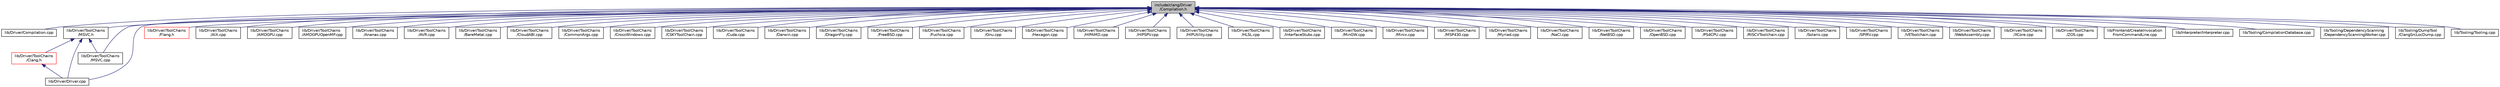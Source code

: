 digraph "include/clang/Driver/Compilation.h"
{
 // LATEX_PDF_SIZE
  bgcolor="transparent";
  edge [fontname="Helvetica",fontsize="10",labelfontname="Helvetica",labelfontsize="10"];
  node [fontname="Helvetica",fontsize="10",shape=record];
  Node1 [label="include/clang/Driver\l/Compilation.h",height=0.2,width=0.4,color="black", fillcolor="grey75", style="filled", fontcolor="black",tooltip=" "];
  Node1 -> Node2 [dir="back",color="midnightblue",fontsize="10",style="solid",fontname="Helvetica"];
  Node2 [label="lib/Driver/Compilation.cpp",height=0.2,width=0.4,color="black",URL="$Compilation_8cpp.html",tooltip=" "];
  Node1 -> Node3 [dir="back",color="midnightblue",fontsize="10",style="solid",fontname="Helvetica"];
  Node3 [label="lib/Driver/ToolChains\l/MSVC.h",height=0.2,width=0.4,color="black",URL="$MSVC_8h.html",tooltip=" "];
  Node3 -> Node4 [dir="back",color="midnightblue",fontsize="10",style="solid",fontname="Helvetica"];
  Node4 [label="lib/Driver/ToolChains\l/Clang.h",height=0.2,width=0.4,color="red",URL="$Clang_8h.html",tooltip=" "];
  Node4 -> Node5 [dir="back",color="midnightblue",fontsize="10",style="solid",fontname="Helvetica"];
  Node5 [label="lib/Driver/Driver.cpp",height=0.2,width=0.4,color="black",URL="$Driver_8cpp.html",tooltip=" "];
  Node3 -> Node5 [dir="back",color="midnightblue",fontsize="10",style="solid",fontname="Helvetica"];
  Node3 -> Node9 [dir="back",color="midnightblue",fontsize="10",style="solid",fontname="Helvetica"];
  Node9 [label="lib/Driver/ToolChains\l/MSVC.cpp",height=0.2,width=0.4,color="black",URL="$MSVC_8cpp.html",tooltip=" "];
  Node1 -> Node5 [dir="back",color="midnightblue",fontsize="10",style="solid",fontname="Helvetica"];
  Node1 -> Node10 [dir="back",color="midnightblue",fontsize="10",style="solid",fontname="Helvetica"];
  Node10 [label="lib/Driver/ToolChains\l/Flang.h",height=0.2,width=0.4,color="red",URL="$Flang_8h.html",tooltip=" "];
  Node1 -> Node12 [dir="back",color="midnightblue",fontsize="10",style="solid",fontname="Helvetica"];
  Node12 [label="lib/Driver/ToolChains\l/AIX.cpp",height=0.2,width=0.4,color="black",URL="$AIX_8cpp.html",tooltip=" "];
  Node1 -> Node13 [dir="back",color="midnightblue",fontsize="10",style="solid",fontname="Helvetica"];
  Node13 [label="lib/Driver/ToolChains\l/AMDGPU.cpp",height=0.2,width=0.4,color="black",URL="$Driver_2ToolChains_2AMDGPU_8cpp.html",tooltip=" "];
  Node1 -> Node14 [dir="back",color="midnightblue",fontsize="10",style="solid",fontname="Helvetica"];
  Node14 [label="lib/Driver/ToolChains\l/AMDGPUOpenMP.cpp",height=0.2,width=0.4,color="black",URL="$AMDGPUOpenMP_8cpp.html",tooltip=" "];
  Node1 -> Node15 [dir="back",color="midnightblue",fontsize="10",style="solid",fontname="Helvetica"];
  Node15 [label="lib/Driver/ToolChains\l/Ananas.cpp",height=0.2,width=0.4,color="black",URL="$Ananas_8cpp.html",tooltip=" "];
  Node1 -> Node16 [dir="back",color="midnightblue",fontsize="10",style="solid",fontname="Helvetica"];
  Node16 [label="lib/Driver/ToolChains\l/AVR.cpp",height=0.2,width=0.4,color="black",URL="$Driver_2ToolChains_2AVR_8cpp.html",tooltip=" "];
  Node1 -> Node17 [dir="back",color="midnightblue",fontsize="10",style="solid",fontname="Helvetica"];
  Node17 [label="lib/Driver/ToolChains\l/BareMetal.cpp",height=0.2,width=0.4,color="black",URL="$BareMetal_8cpp.html",tooltip=" "];
  Node1 -> Node18 [dir="back",color="midnightblue",fontsize="10",style="solid",fontname="Helvetica"];
  Node18 [label="lib/Driver/ToolChains\l/CloudABI.cpp",height=0.2,width=0.4,color="black",URL="$CloudABI_8cpp.html",tooltip=" "];
  Node1 -> Node19 [dir="back",color="midnightblue",fontsize="10",style="solid",fontname="Helvetica"];
  Node19 [label="lib/Driver/ToolChains\l/CommonArgs.cpp",height=0.2,width=0.4,color="black",URL="$CommonArgs_8cpp.html",tooltip=" "];
  Node1 -> Node20 [dir="back",color="midnightblue",fontsize="10",style="solid",fontname="Helvetica"];
  Node20 [label="lib/Driver/ToolChains\l/CrossWindows.cpp",height=0.2,width=0.4,color="black",URL="$CrossWindows_8cpp.html",tooltip=" "];
  Node1 -> Node21 [dir="back",color="midnightblue",fontsize="10",style="solid",fontname="Helvetica"];
  Node21 [label="lib/Driver/ToolChains\l/CSKYToolChain.cpp",height=0.2,width=0.4,color="black",URL="$CSKYToolChain_8cpp.html",tooltip=" "];
  Node1 -> Node22 [dir="back",color="midnightblue",fontsize="10",style="solid",fontname="Helvetica"];
  Node22 [label="lib/Driver/ToolChains\l/Cuda.cpp",height=0.2,width=0.4,color="black",URL="$Driver_2ToolChains_2Cuda_8cpp.html",tooltip=" "];
  Node1 -> Node23 [dir="back",color="midnightblue",fontsize="10",style="solid",fontname="Helvetica"];
  Node23 [label="lib/Driver/ToolChains\l/Darwin.cpp",height=0.2,width=0.4,color="black",URL="$Darwin_8cpp.html",tooltip=" "];
  Node1 -> Node24 [dir="back",color="midnightblue",fontsize="10",style="solid",fontname="Helvetica"];
  Node24 [label="lib/Driver/ToolChains\l/DragonFly.cpp",height=0.2,width=0.4,color="black",URL="$DragonFly_8cpp.html",tooltip=" "];
  Node1 -> Node25 [dir="back",color="midnightblue",fontsize="10",style="solid",fontname="Helvetica"];
  Node25 [label="lib/Driver/ToolChains\l/FreeBSD.cpp",height=0.2,width=0.4,color="black",URL="$FreeBSD_8cpp.html",tooltip=" "];
  Node1 -> Node26 [dir="back",color="midnightblue",fontsize="10",style="solid",fontname="Helvetica"];
  Node26 [label="lib/Driver/ToolChains\l/Fuchsia.cpp",height=0.2,width=0.4,color="black",URL="$Fuchsia_8cpp.html",tooltip=" "];
  Node1 -> Node27 [dir="back",color="midnightblue",fontsize="10",style="solid",fontname="Helvetica"];
  Node27 [label="lib/Driver/ToolChains\l/Gnu.cpp",height=0.2,width=0.4,color="black",URL="$Gnu_8cpp.html",tooltip=" "];
  Node1 -> Node28 [dir="back",color="midnightblue",fontsize="10",style="solid",fontname="Helvetica"];
  Node28 [label="lib/Driver/ToolChains\l/Hexagon.cpp",height=0.2,width=0.4,color="black",URL="$Driver_2ToolChains_2Hexagon_8cpp.html",tooltip=" "];
  Node1 -> Node29 [dir="back",color="midnightblue",fontsize="10",style="solid",fontname="Helvetica"];
  Node29 [label="lib/Driver/ToolChains\l/HIPAMD.cpp",height=0.2,width=0.4,color="black",URL="$HIPAMD_8cpp.html",tooltip=" "];
  Node1 -> Node30 [dir="back",color="midnightblue",fontsize="10",style="solid",fontname="Helvetica"];
  Node30 [label="lib/Driver/ToolChains\l/HIPSPV.cpp",height=0.2,width=0.4,color="black",URL="$HIPSPV_8cpp.html",tooltip=" "];
  Node1 -> Node31 [dir="back",color="midnightblue",fontsize="10",style="solid",fontname="Helvetica"];
  Node31 [label="lib/Driver/ToolChains\l/HIPUtility.cpp",height=0.2,width=0.4,color="black",URL="$HIPUtility_8cpp.html",tooltip=" "];
  Node1 -> Node32 [dir="back",color="midnightblue",fontsize="10",style="solid",fontname="Helvetica"];
  Node32 [label="lib/Driver/ToolChains\l/HLSL.cpp",height=0.2,width=0.4,color="black",URL="$HLSL_8cpp.html",tooltip=" "];
  Node1 -> Node33 [dir="back",color="midnightblue",fontsize="10",style="solid",fontname="Helvetica"];
  Node33 [label="lib/Driver/ToolChains\l/InterfaceStubs.cpp",height=0.2,width=0.4,color="black",URL="$InterfaceStubs_8cpp.html",tooltip=" "];
  Node1 -> Node34 [dir="back",color="midnightblue",fontsize="10",style="solid",fontname="Helvetica"];
  Node34 [label="lib/Driver/ToolChains\l/MinGW.cpp",height=0.2,width=0.4,color="black",URL="$MinGW_8cpp.html",tooltip=" "];
  Node1 -> Node35 [dir="back",color="midnightblue",fontsize="10",style="solid",fontname="Helvetica"];
  Node35 [label="lib/Driver/ToolChains\l/Minix.cpp",height=0.2,width=0.4,color="black",URL="$Minix_8cpp.html",tooltip=" "];
  Node1 -> Node36 [dir="back",color="midnightblue",fontsize="10",style="solid",fontname="Helvetica"];
  Node36 [label="lib/Driver/ToolChains\l/MSP430.cpp",height=0.2,width=0.4,color="black",URL="$Driver_2ToolChains_2MSP430_8cpp.html",tooltip=" "];
  Node1 -> Node9 [dir="back",color="midnightblue",fontsize="10",style="solid",fontname="Helvetica"];
  Node1 -> Node37 [dir="back",color="midnightblue",fontsize="10",style="solid",fontname="Helvetica"];
  Node37 [label="lib/Driver/ToolChains\l/Myriad.cpp",height=0.2,width=0.4,color="black",URL="$Myriad_8cpp.html",tooltip=" "];
  Node1 -> Node38 [dir="back",color="midnightblue",fontsize="10",style="solid",fontname="Helvetica"];
  Node38 [label="lib/Driver/ToolChains\l/NaCl.cpp",height=0.2,width=0.4,color="black",URL="$NaCl_8cpp.html",tooltip=" "];
  Node1 -> Node39 [dir="back",color="midnightblue",fontsize="10",style="solid",fontname="Helvetica"];
  Node39 [label="lib/Driver/ToolChains\l/NetBSD.cpp",height=0.2,width=0.4,color="black",URL="$NetBSD_8cpp.html",tooltip=" "];
  Node1 -> Node40 [dir="back",color="midnightblue",fontsize="10",style="solid",fontname="Helvetica"];
  Node40 [label="lib/Driver/ToolChains\l/OpenBSD.cpp",height=0.2,width=0.4,color="black",URL="$OpenBSD_8cpp.html",tooltip=" "];
  Node1 -> Node41 [dir="back",color="midnightblue",fontsize="10",style="solid",fontname="Helvetica"];
  Node41 [label="lib/Driver/ToolChains\l/PS4CPU.cpp",height=0.2,width=0.4,color="black",URL="$PS4CPU_8cpp.html",tooltip=" "];
  Node1 -> Node42 [dir="back",color="midnightblue",fontsize="10",style="solid",fontname="Helvetica"];
  Node42 [label="lib/Driver/ToolChains\l/RISCVToolchain.cpp",height=0.2,width=0.4,color="black",URL="$RISCVToolchain_8cpp.html",tooltip=" "];
  Node1 -> Node43 [dir="back",color="midnightblue",fontsize="10",style="solid",fontname="Helvetica"];
  Node43 [label="lib/Driver/ToolChains\l/Solaris.cpp",height=0.2,width=0.4,color="black",URL="$Solaris_8cpp.html",tooltip=" "];
  Node1 -> Node44 [dir="back",color="midnightblue",fontsize="10",style="solid",fontname="Helvetica"];
  Node44 [label="lib/Driver/ToolChains\l/SPIRV.cpp",height=0.2,width=0.4,color="black",URL="$SPIRV_8cpp.html",tooltip=" "];
  Node1 -> Node45 [dir="back",color="midnightblue",fontsize="10",style="solid",fontname="Helvetica"];
  Node45 [label="lib/Driver/ToolChains\l/VEToolchain.cpp",height=0.2,width=0.4,color="black",URL="$VEToolchain_8cpp.html",tooltip=" "];
  Node1 -> Node46 [dir="back",color="midnightblue",fontsize="10",style="solid",fontname="Helvetica"];
  Node46 [label="lib/Driver/ToolChains\l/WebAssembly.cpp",height=0.2,width=0.4,color="black",URL="$Driver_2ToolChains_2WebAssembly_8cpp.html",tooltip=" "];
  Node1 -> Node47 [dir="back",color="midnightblue",fontsize="10",style="solid",fontname="Helvetica"];
  Node47 [label="lib/Driver/ToolChains\l/XCore.cpp",height=0.2,width=0.4,color="black",URL="$Driver_2ToolChains_2XCore_8cpp.html",tooltip=" "];
  Node1 -> Node48 [dir="back",color="midnightblue",fontsize="10",style="solid",fontname="Helvetica"];
  Node48 [label="lib/Driver/ToolChains\l/ZOS.cpp",height=0.2,width=0.4,color="black",URL="$ZOS_8cpp.html",tooltip=" "];
  Node1 -> Node49 [dir="back",color="midnightblue",fontsize="10",style="solid",fontname="Helvetica"];
  Node49 [label="lib/Frontend/CreateInvocation\lFromCommandLine.cpp",height=0.2,width=0.4,color="black",URL="$CreateInvocationFromCommandLine_8cpp.html",tooltip=" "];
  Node1 -> Node50 [dir="back",color="midnightblue",fontsize="10",style="solid",fontname="Helvetica"];
  Node50 [label="lib/Interpreter/Interpreter.cpp",height=0.2,width=0.4,color="black",URL="$Interpreter_8cpp.html",tooltip=" "];
  Node1 -> Node51 [dir="back",color="midnightblue",fontsize="10",style="solid",fontname="Helvetica"];
  Node51 [label="lib/Tooling/CompilationDatabase.cpp",height=0.2,width=0.4,color="black",URL="$CompilationDatabase_8cpp.html",tooltip=" "];
  Node1 -> Node52 [dir="back",color="midnightblue",fontsize="10",style="solid",fontname="Helvetica"];
  Node52 [label="lib/Tooling/DependencyScanning\l/DependencyScanningWorker.cpp",height=0.2,width=0.4,color="black",URL="$DependencyScanningWorker_8cpp.html",tooltip=" "];
  Node1 -> Node53 [dir="back",color="midnightblue",fontsize="10",style="solid",fontname="Helvetica"];
  Node53 [label="lib/Tooling/DumpTool\l/ClangSrcLocDump.cpp",height=0.2,width=0.4,color="black",URL="$ClangSrcLocDump_8cpp.html",tooltip=" "];
  Node1 -> Node54 [dir="back",color="midnightblue",fontsize="10",style="solid",fontname="Helvetica"];
  Node54 [label="lib/Tooling/Tooling.cpp",height=0.2,width=0.4,color="black",URL="$Tooling_8cpp.html",tooltip=" "];
}

